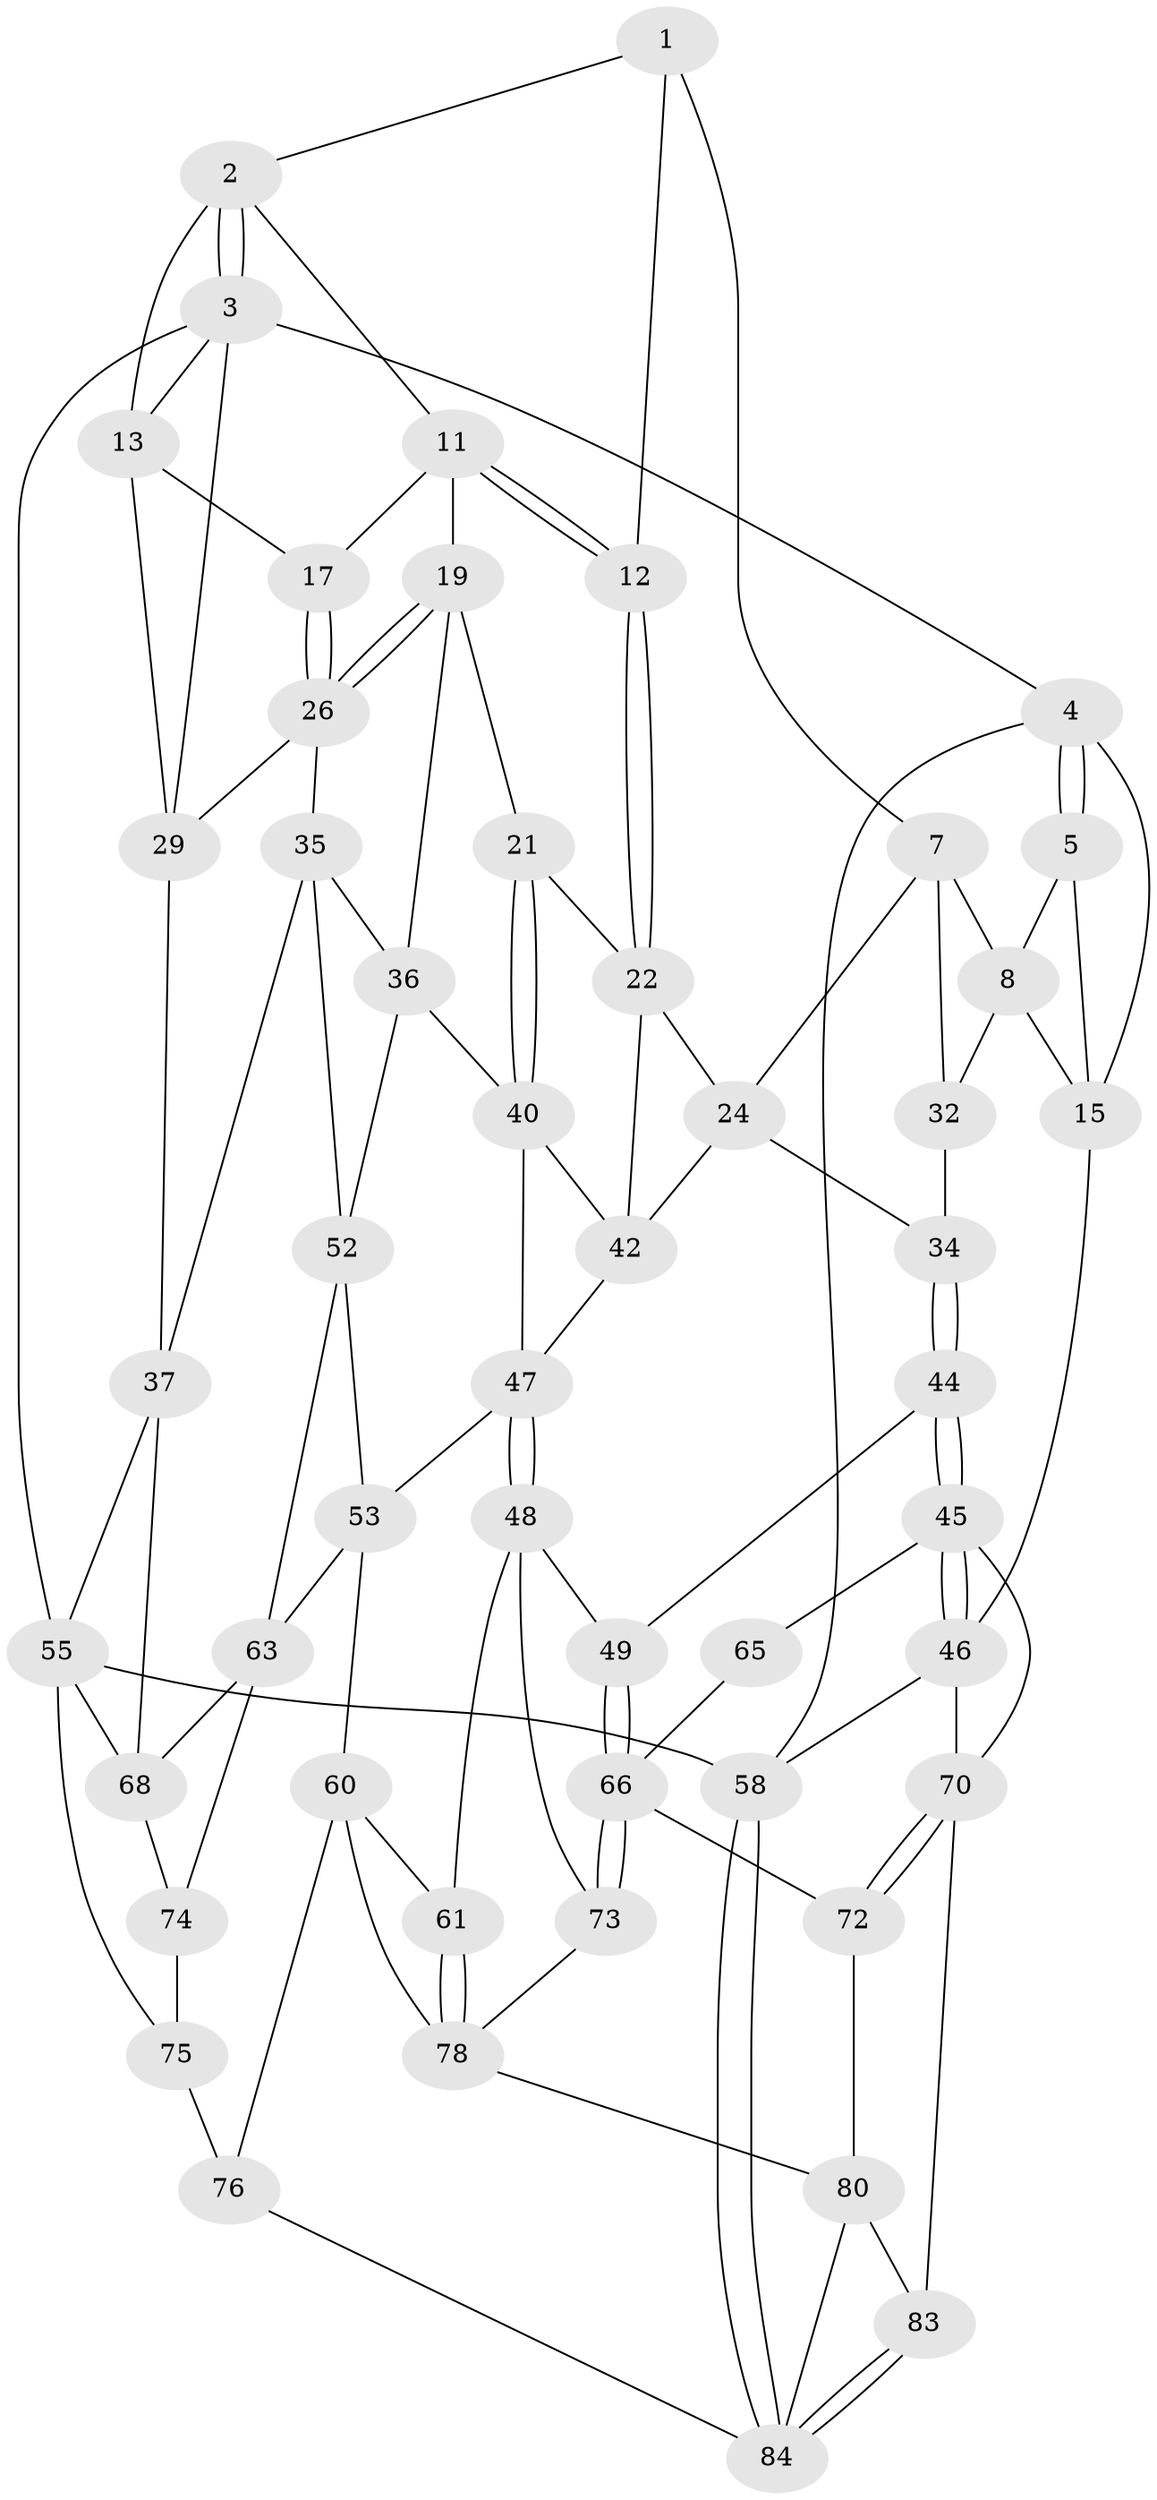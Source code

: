// original degree distribution, {3: 0.03409090909090909, 4: 0.23863636363636365, 6: 0.23863636363636365, 5: 0.48863636363636365}
// Generated by graph-tools (version 1.1) at 2025/11/02/27/25 16:11:54]
// undirected, 51 vertices, 111 edges
graph export_dot {
graph [start="1"]
  node [color=gray90,style=filled];
  1 [pos="+0.556244196323689+0",super="+6"];
  2 [pos="+0.7094318961692104+0",super="+10"];
  3 [pos="+1+0",super="+14"];
  4 [pos="+0+0"];
  5 [pos="+0.3376343393114236+0",super="+9"];
  7 [pos="+0.44572458826951034+0.13753536591597051",super="+25"];
  8 [pos="+0.3407175790347281+0.12728165239256384",super="+27"];
  11 [pos="+0.65797444379639+0.11039200424736145",super="+18"];
  12 [pos="+0.6345141333622127+0.10077789053716467"];
  13 [pos="+0.8378796964493629+0.12046606413331763",super="+16"];
  15 [pos="+0+0",super="+28"];
  17 [pos="+0.7348896583928914+0.14973495481196694"];
  19 [pos="+0.6697004892989543+0.2806410476192906",super="+20"];
  21 [pos="+0.6292668994654992+0.29443742698533637"];
  22 [pos="+0.598813597759132+0.29066970603019565",super="+23"];
  24 [pos="+0.5333423334466205+0.25962482539701837",super="+33"];
  26 [pos="+0.68425865170363+0.27496401402889514",super="+30"];
  29 [pos="+0.8615051222127452+0.2373391999708074",super="+31"];
  32 [pos="+0.3150185085132726+0.35358410441339827"];
  34 [pos="+0.32832059096825583+0.3659492331495563"];
  35 [pos="+0.8487492981894045+0.4347514991893498",super="+38"];
  36 [pos="+0.8225633404477006+0.4438712437565678",super="+39"];
  37 [pos="+1+0.468063710078329",super="+56"];
  40 [pos="+0.7039400250001094+0.45982231092803705",super="+41"];
  42 [pos="+0.5148520198124003+0.42631562190133543",super="+43"];
  44 [pos="+0.3031636208452094+0.5052067801873075"];
  45 [pos="+0.059473294230718475+0.5263169114079536",super="+64"];
  46 [pos="+0+0.44931620616354845",super="+57"];
  47 [pos="+0.45775821186922244+0.589879342245845",super="+51"];
  48 [pos="+0.4536103102621999+0.6009131792524645",super="+62"];
  49 [pos="+0.41224251245675614+0.617119521176639",super="+50"];
  52 [pos="+0.7384972852774404+0.5305714335441731",super="+54"];
  53 [pos="+0.6985100252787295+0.5831112746600544",super="+59"];
  55 [pos="+1+1",super="+87"];
  58 [pos="+0+1"];
  60 [pos="+0.6656411800161469+0.6731235407052492",super="+77"];
  61 [pos="+0.5913333932418539+0.6859569153654399"];
  63 [pos="+0.8616250247397569+0.7202962533380863",super="+69"];
  65 [pos="+0.23603719003417314+0.6312563007910567"];
  66 [pos="+0.3715376938549006+0.7416581970534772",super="+67"];
  68 [pos="+0.9256191946189003+0.7578577791385324",super="+82"];
  70 [pos="+0.17634244083776915+0.7273203917696772",super="+71"];
  72 [pos="+0.2859920126854622+0.8086083445904843"];
  73 [pos="+0.48537989840490103+0.871301569310494"];
  74 [pos="+0.7843203534719692+0.8642906241641093"];
  75 [pos="+0.7588485701385423+0.8772560804261966",super="+88"];
  76 [pos="+0.7448181828528638+0.8818613484022394",super="+85"];
  78 [pos="+0.6199267517580797+0.8777267604129239",super="+79"];
  80 [pos="+0.45116294960036524+1",super="+81"];
  83 [pos="+0.11163009499030628+0.9318564558524797"];
  84 [pos="+0+1",super="+86"];
  1 -- 2;
  1 -- 12;
  1 -- 7;
  2 -- 3;
  2 -- 3;
  2 -- 11;
  2 -- 13;
  3 -- 4;
  3 -- 55;
  3 -- 13;
  3 -- 29;
  4 -- 5;
  4 -- 5;
  4 -- 15;
  4 -- 58;
  5 -- 8;
  5 -- 15;
  7 -- 8;
  7 -- 24;
  7 -- 32;
  8 -- 32;
  8 -- 15;
  11 -- 12;
  11 -- 12;
  11 -- 19;
  11 -- 17;
  12 -- 22;
  12 -- 22;
  13 -- 17;
  13 -- 29;
  15 -- 46;
  17 -- 26;
  17 -- 26;
  19 -- 26;
  19 -- 26;
  19 -- 36;
  19 -- 21;
  21 -- 22;
  21 -- 40;
  21 -- 40;
  22 -- 24;
  22 -- 42;
  24 -- 34;
  24 -- 42;
  26 -- 35;
  26 -- 29;
  29 -- 37;
  32 -- 34;
  34 -- 44;
  34 -- 44;
  35 -- 36;
  35 -- 37;
  35 -- 52;
  36 -- 40;
  36 -- 52;
  37 -- 68;
  37 -- 55;
  40 -- 42;
  40 -- 47;
  42 -- 47;
  44 -- 45;
  44 -- 45;
  44 -- 49;
  45 -- 46;
  45 -- 46;
  45 -- 65;
  45 -- 70;
  46 -- 58;
  46 -- 70;
  47 -- 48;
  47 -- 48;
  47 -- 53;
  48 -- 49;
  48 -- 73;
  48 -- 61;
  49 -- 66;
  49 -- 66;
  52 -- 53;
  52 -- 63;
  53 -- 60;
  53 -- 63;
  55 -- 58;
  55 -- 75;
  55 -- 68;
  58 -- 84;
  58 -- 84;
  60 -- 61;
  60 -- 78;
  60 -- 76;
  61 -- 78;
  61 -- 78;
  63 -- 74;
  63 -- 68;
  65 -- 66;
  66 -- 73;
  66 -- 73;
  66 -- 72;
  68 -- 74;
  70 -- 72;
  70 -- 72;
  70 -- 83;
  72 -- 80;
  73 -- 78;
  74 -- 75;
  75 -- 76 [weight=2];
  76 -- 84;
  78 -- 80;
  80 -- 84;
  80 -- 83;
  83 -- 84;
  83 -- 84;
}
